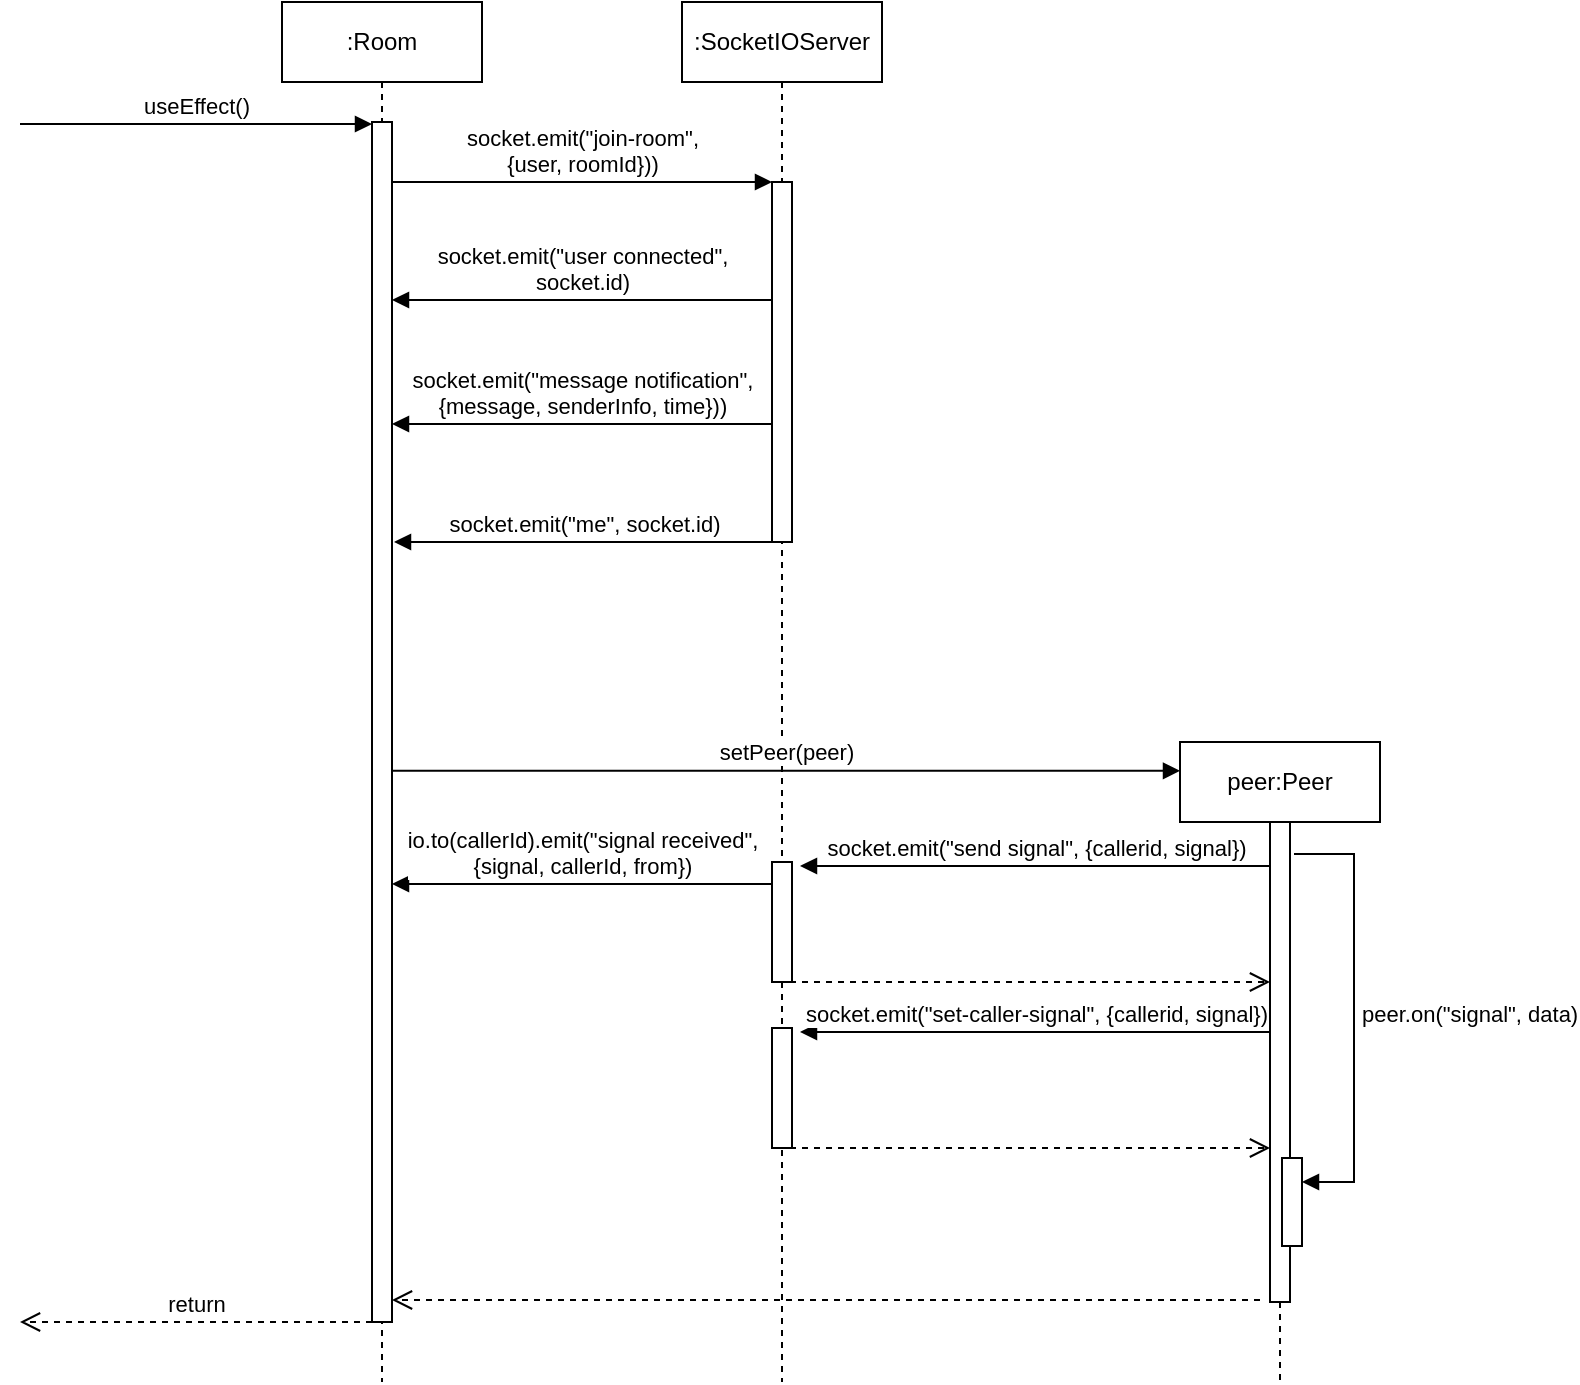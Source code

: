<mxfile version="22.0.8" type="github">
  <diagram name="Page-1" id="sNI2kIY_raFPjCWxXRvN">
    <mxGraphModel dx="1900" dy="542" grid="1" gridSize="10" guides="1" tooltips="1" connect="1" arrows="1" fold="1" page="1" pageScale="1" pageWidth="850" pageHeight="1100" math="0" shadow="0">
      <root>
        <mxCell id="0" />
        <mxCell id="1" parent="0" />
        <mxCell id="AmQ4lM2f2AetLvi5kDlB-1" value=":Room" style="shape=umlLifeline;perimeter=lifelinePerimeter;whiteSpace=wrap;html=1;container=1;dropTarget=0;collapsible=0;recursiveResize=0;outlineConnect=0;portConstraint=eastwest;newEdgeStyle={&quot;curved&quot;:0,&quot;rounded&quot;:0};" vertex="1" parent="1">
          <mxGeometry x="131" y="150" width="100" height="690" as="geometry" />
        </mxCell>
        <mxCell id="AmQ4lM2f2AetLvi5kDlB-4" value="" style="html=1;points=[[0,0,0,0,5],[0,1,0,0,-5],[1,0,0,0,5],[1,1,0,0,-5]];perimeter=orthogonalPerimeter;outlineConnect=0;targetShapes=umlLifeline;portConstraint=eastwest;newEdgeStyle={&quot;curved&quot;:0,&quot;rounded&quot;:0};" vertex="1" parent="AmQ4lM2f2AetLvi5kDlB-1">
          <mxGeometry x="45" y="60" width="10" height="600" as="geometry" />
        </mxCell>
        <mxCell id="AmQ4lM2f2AetLvi5kDlB-5" value="useEffect()" style="html=1;verticalAlign=bottom;endArrow=block;curved=0;rounded=0;entryX=0;entryY=0;entryDx=0;entryDy=5;entryPerimeter=0;" edge="1" parent="1">
          <mxGeometry width="80" relative="1" as="geometry">
            <mxPoint y="211" as="sourcePoint" />
            <mxPoint x="176" y="211" as="targetPoint" />
          </mxGeometry>
        </mxCell>
        <mxCell id="AmQ4lM2f2AetLvi5kDlB-6" value=":SocketIOServer" style="shape=umlLifeline;perimeter=lifelinePerimeter;whiteSpace=wrap;html=1;container=1;dropTarget=0;collapsible=0;recursiveResize=0;outlineConnect=0;portConstraint=eastwest;newEdgeStyle={&quot;curved&quot;:0,&quot;rounded&quot;:0};" vertex="1" parent="1">
          <mxGeometry x="331" y="150" width="100" height="690" as="geometry" />
        </mxCell>
        <mxCell id="AmQ4lM2f2AetLvi5kDlB-7" value="" style="html=1;points=[[0,0,0,0,5],[0,1,0,0,-5],[1,0,0,0,5],[1,1,0,0,-5]];perimeter=orthogonalPerimeter;outlineConnect=0;targetShapes=umlLifeline;portConstraint=eastwest;newEdgeStyle={&quot;curved&quot;:0,&quot;rounded&quot;:0};" vertex="1" parent="AmQ4lM2f2AetLvi5kDlB-6">
          <mxGeometry x="45" y="90" width="10" height="180" as="geometry" />
        </mxCell>
        <mxCell id="AmQ4lM2f2AetLvi5kDlB-29" value="" style="html=1;points=[[0,0,0,0,5],[0,1,0,0,-5],[1,0,0,0,5],[1,1,0,0,-5]];perimeter=orthogonalPerimeter;outlineConnect=0;targetShapes=umlLifeline;portConstraint=eastwest;newEdgeStyle={&quot;curved&quot;:0,&quot;rounded&quot;:0};" vertex="1" parent="AmQ4lM2f2AetLvi5kDlB-6">
          <mxGeometry x="45" y="430" width="10" height="60" as="geometry" />
        </mxCell>
        <mxCell id="AmQ4lM2f2AetLvi5kDlB-8" value="socket.emit(&quot;join-room&quot;, &lt;br&gt;{user, roomId}))" style="html=1;verticalAlign=bottom;endArrow=block;curved=0;rounded=0;entryX=0;entryY=0;entryDx=0;entryDy=5;entryPerimeter=0;" edge="1" parent="1">
          <mxGeometry width="80" relative="1" as="geometry">
            <mxPoint x="186" y="240" as="sourcePoint" />
            <mxPoint x="376" y="240" as="targetPoint" />
          </mxGeometry>
        </mxCell>
        <mxCell id="AmQ4lM2f2AetLvi5kDlB-18" value="peer:Peer" style="shape=umlLifeline;perimeter=lifelinePerimeter;whiteSpace=wrap;html=1;container=1;dropTarget=0;collapsible=0;recursiveResize=0;outlineConnect=0;portConstraint=eastwest;newEdgeStyle={&quot;curved&quot;:0,&quot;rounded&quot;:0};" vertex="1" parent="1">
          <mxGeometry x="580" y="520" width="100" height="320" as="geometry" />
        </mxCell>
        <mxCell id="AmQ4lM2f2AetLvi5kDlB-20" value="" style="html=1;points=[[0,0,0,0,5],[0,1,0,0,-5],[1,0,0,0,5],[1,1,0,0,-5]];perimeter=orthogonalPerimeter;outlineConnect=0;targetShapes=umlLifeline;portConstraint=eastwest;newEdgeStyle={&quot;curved&quot;:0,&quot;rounded&quot;:0};" vertex="1" parent="AmQ4lM2f2AetLvi5kDlB-18">
          <mxGeometry x="45" y="40" width="10" height="240" as="geometry" />
        </mxCell>
        <mxCell id="AmQ4lM2f2AetLvi5kDlB-21" value="" style="html=1;points=[[0,0,0,0,5],[0,1,0,0,-5],[1,0,0,0,5],[1,1,0,0,-5]];perimeter=orthogonalPerimeter;outlineConnect=0;targetShapes=umlLifeline;portConstraint=eastwest;newEdgeStyle={&quot;curved&quot;:0,&quot;rounded&quot;:0};" vertex="1" parent="AmQ4lM2f2AetLvi5kDlB-18">
          <mxGeometry x="51" y="208" width="10" height="44" as="geometry" />
        </mxCell>
        <mxCell id="AmQ4lM2f2AetLvi5kDlB-22" value="peer.on(&quot;signal&quot;, data)" style="html=1;align=left;spacingLeft=2;endArrow=block;rounded=0;edgeStyle=orthogonalEdgeStyle;curved=0;rounded=0;" edge="1" target="AmQ4lM2f2AetLvi5kDlB-21" parent="AmQ4lM2f2AetLvi5kDlB-18">
          <mxGeometry relative="1" as="geometry">
            <mxPoint x="57" y="56" as="sourcePoint" />
            <Array as="points">
              <mxPoint x="87" y="56" />
              <mxPoint x="87" y="220" />
            </Array>
          </mxGeometry>
        </mxCell>
        <mxCell id="AmQ4lM2f2AetLvi5kDlB-19" value="setPeer(peer)" style="html=1;verticalAlign=bottom;endArrow=block;curved=0;rounded=0;entryX=0;entryY=0.045;entryDx=0;entryDy=0;entryPerimeter=0;" edge="1" parent="1" source="AmQ4lM2f2AetLvi5kDlB-4" target="AmQ4lM2f2AetLvi5kDlB-18">
          <mxGeometry width="80" relative="1" as="geometry">
            <mxPoint x="190" y="540" as="sourcePoint" />
            <mxPoint x="570" y="540" as="targetPoint" />
          </mxGeometry>
        </mxCell>
        <mxCell id="AmQ4lM2f2AetLvi5kDlB-25" value="" style="html=1;verticalAlign=bottom;endArrow=open;dashed=1;endSize=8;curved=0;rounded=0;" edge="1" parent="1">
          <mxGeometry relative="1" as="geometry">
            <mxPoint x="620" y="799" as="sourcePoint" />
            <mxPoint x="186" y="799" as="targetPoint" />
            <mxPoint as="offset" />
          </mxGeometry>
        </mxCell>
        <mxCell id="AmQ4lM2f2AetLvi5kDlB-27" value="return" style="html=1;verticalAlign=bottom;endArrow=open;dashed=1;endSize=8;curved=0;rounded=0;" edge="1" parent="1">
          <mxGeometry relative="1" as="geometry">
            <mxPoint x="176" y="810" as="sourcePoint" />
            <mxPoint y="810" as="targetPoint" />
          </mxGeometry>
        </mxCell>
        <mxCell id="AmQ4lM2f2AetLvi5kDlB-30" value="socket.emit(&quot;send signal&quot;, {callerid, signal})" style="html=1;verticalAlign=bottom;endArrow=block;curved=0;rounded=0;" edge="1" parent="1">
          <mxGeometry width="80" relative="1" as="geometry">
            <mxPoint x="625" y="582" as="sourcePoint" />
            <mxPoint x="390" y="582" as="targetPoint" />
          </mxGeometry>
        </mxCell>
        <mxCell id="AmQ4lM2f2AetLvi5kDlB-34" value="" style="html=1;verticalAlign=bottom;endArrow=open;dashed=1;endSize=8;curved=0;rounded=0;" edge="1" parent="1" target="AmQ4lM2f2AetLvi5kDlB-20">
          <mxGeometry relative="1" as="geometry">
            <mxPoint x="385" y="640" as="sourcePoint" />
            <mxPoint x="465" y="640" as="targetPoint" />
          </mxGeometry>
        </mxCell>
        <mxCell id="AmQ4lM2f2AetLvi5kDlB-35" value="" style="html=1;points=[[0,0,0,0,5],[0,1,0,0,-5],[1,0,0,0,5],[1,1,0,0,-5]];perimeter=orthogonalPerimeter;outlineConnect=0;targetShapes=umlLifeline;portConstraint=eastwest;newEdgeStyle={&quot;curved&quot;:0,&quot;rounded&quot;:0};" vertex="1" parent="1">
          <mxGeometry x="376" y="663" width="10" height="60" as="geometry" />
        </mxCell>
        <mxCell id="AmQ4lM2f2AetLvi5kDlB-36" value="socket.emit(&quot;set-caller-signal&quot;, {callerid, signal})" style="html=1;verticalAlign=bottom;endArrow=block;curved=0;rounded=0;" edge="1" parent="1">
          <mxGeometry width="80" relative="1" as="geometry">
            <mxPoint x="625" y="665" as="sourcePoint" />
            <mxPoint x="390" y="665" as="targetPoint" />
          </mxGeometry>
        </mxCell>
        <mxCell id="AmQ4lM2f2AetLvi5kDlB-37" value="" style="html=1;verticalAlign=bottom;endArrow=open;dashed=1;endSize=8;curved=0;rounded=0;" edge="1" parent="1">
          <mxGeometry relative="1" as="geometry">
            <mxPoint x="385" y="723" as="sourcePoint" />
            <mxPoint x="625" y="723" as="targetPoint" />
          </mxGeometry>
        </mxCell>
        <mxCell id="AmQ4lM2f2AetLvi5kDlB-46" value="io.to(callerId).emit(&quot;signal received&quot;, &lt;br&gt;{signal, callerId, from})" style="html=1;verticalAlign=bottom;endArrow=block;curved=0;rounded=0;exitX=0;exitY=0;exitDx=0;exitDy=5;exitPerimeter=0;" edge="1" parent="1">
          <mxGeometry width="80" relative="1" as="geometry">
            <mxPoint x="376" y="591" as="sourcePoint" />
            <mxPoint x="186" y="591" as="targetPoint" />
            <mxPoint as="offset" />
          </mxGeometry>
        </mxCell>
        <mxCell id="AmQ4lM2f2AetLvi5kDlB-49" value="socket.emit(&quot;user connected&quot;, &lt;br&gt;socket.id)" style="html=1;verticalAlign=bottom;endArrow=block;curved=0;rounded=0;" edge="1" parent="1">
          <mxGeometry width="80" relative="1" as="geometry">
            <mxPoint x="376" y="299" as="sourcePoint" />
            <mxPoint x="186" y="299" as="targetPoint" />
          </mxGeometry>
        </mxCell>
        <mxCell id="AmQ4lM2f2AetLvi5kDlB-50" value="socket.emit(&quot;message notification&quot;,&lt;br style=&quot;border-color: var(--border-color); text-align: left;&quot;&gt;&lt;span style=&quot;text-align: left;&quot;&gt;{message, senderInfo, time}))&lt;/span&gt;" style="html=1;verticalAlign=bottom;endArrow=block;curved=0;rounded=0;" edge="1" parent="1">
          <mxGeometry width="80" relative="1" as="geometry">
            <mxPoint x="376" y="361" as="sourcePoint" />
            <mxPoint x="186" y="361" as="targetPoint" />
          </mxGeometry>
        </mxCell>
        <mxCell id="AmQ4lM2f2AetLvi5kDlB-51" value="socket.emit(&quot;me&quot;, socket.id)" style="html=1;verticalAlign=bottom;endArrow=block;curved=0;rounded=0;" edge="1" parent="1">
          <mxGeometry width="80" relative="1" as="geometry">
            <mxPoint x="377" y="420" as="sourcePoint" />
            <mxPoint x="187" y="420" as="targetPoint" />
          </mxGeometry>
        </mxCell>
      </root>
    </mxGraphModel>
  </diagram>
</mxfile>
